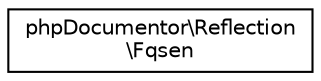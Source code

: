 digraph "Graphical Class Hierarchy"
{
  edge [fontname="Helvetica",fontsize="10",labelfontname="Helvetica",labelfontsize="10"];
  node [fontname="Helvetica",fontsize="10",shape=record];
  rankdir="LR";
  Node0 [label="phpDocumentor\\Reflection\l\\Fqsen",height=0.2,width=0.4,color="black", fillcolor="white", style="filled",URL="$classphpDocumentor_1_1Reflection_1_1Fqsen.html"];
}
